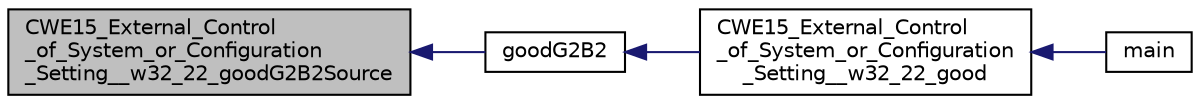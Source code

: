 digraph "CWE15_External_Control_of_System_or_Configuration_Setting__w32_22_goodG2B2Source"
{
  edge [fontname="Helvetica",fontsize="10",labelfontname="Helvetica",labelfontsize="10"];
  node [fontname="Helvetica",fontsize="10",shape=record];
  rankdir="LR";
  Node21 [label="CWE15_External_Control\l_of_System_or_Configuration\l_Setting__w32_22_goodG2B2Source",height=0.2,width=0.4,color="black", fillcolor="grey75", style="filled", fontcolor="black"];
  Node21 -> Node22 [dir="back",color="midnightblue",fontsize="10",style="solid",fontname="Helvetica"];
  Node22 [label="goodG2B2",height=0.2,width=0.4,color="black", fillcolor="white", style="filled",URL="$CWE15__External__Control__of__System__or__Configuration__Setting____w32__22a_8c.html#ae6b951ee594ed81470250b3195e42869"];
  Node22 -> Node23 [dir="back",color="midnightblue",fontsize="10",style="solid",fontname="Helvetica"];
  Node23 [label="CWE15_External_Control\l_of_System_or_Configuration\l_Setting__w32_22_good",height=0.2,width=0.4,color="black", fillcolor="white", style="filled",URL="$testcases_8h.html#a6f6bdda14c0c352d82bbf68df220dba2"];
  Node23 -> Node24 [dir="back",color="midnightblue",fontsize="10",style="solid",fontname="Helvetica"];
  Node24 [label="main",height=0.2,width=0.4,color="black", fillcolor="white", style="filled",URL="$main_8cpp.html#a0ddf1224851353fc92bfbff6f499fa97"];
}

